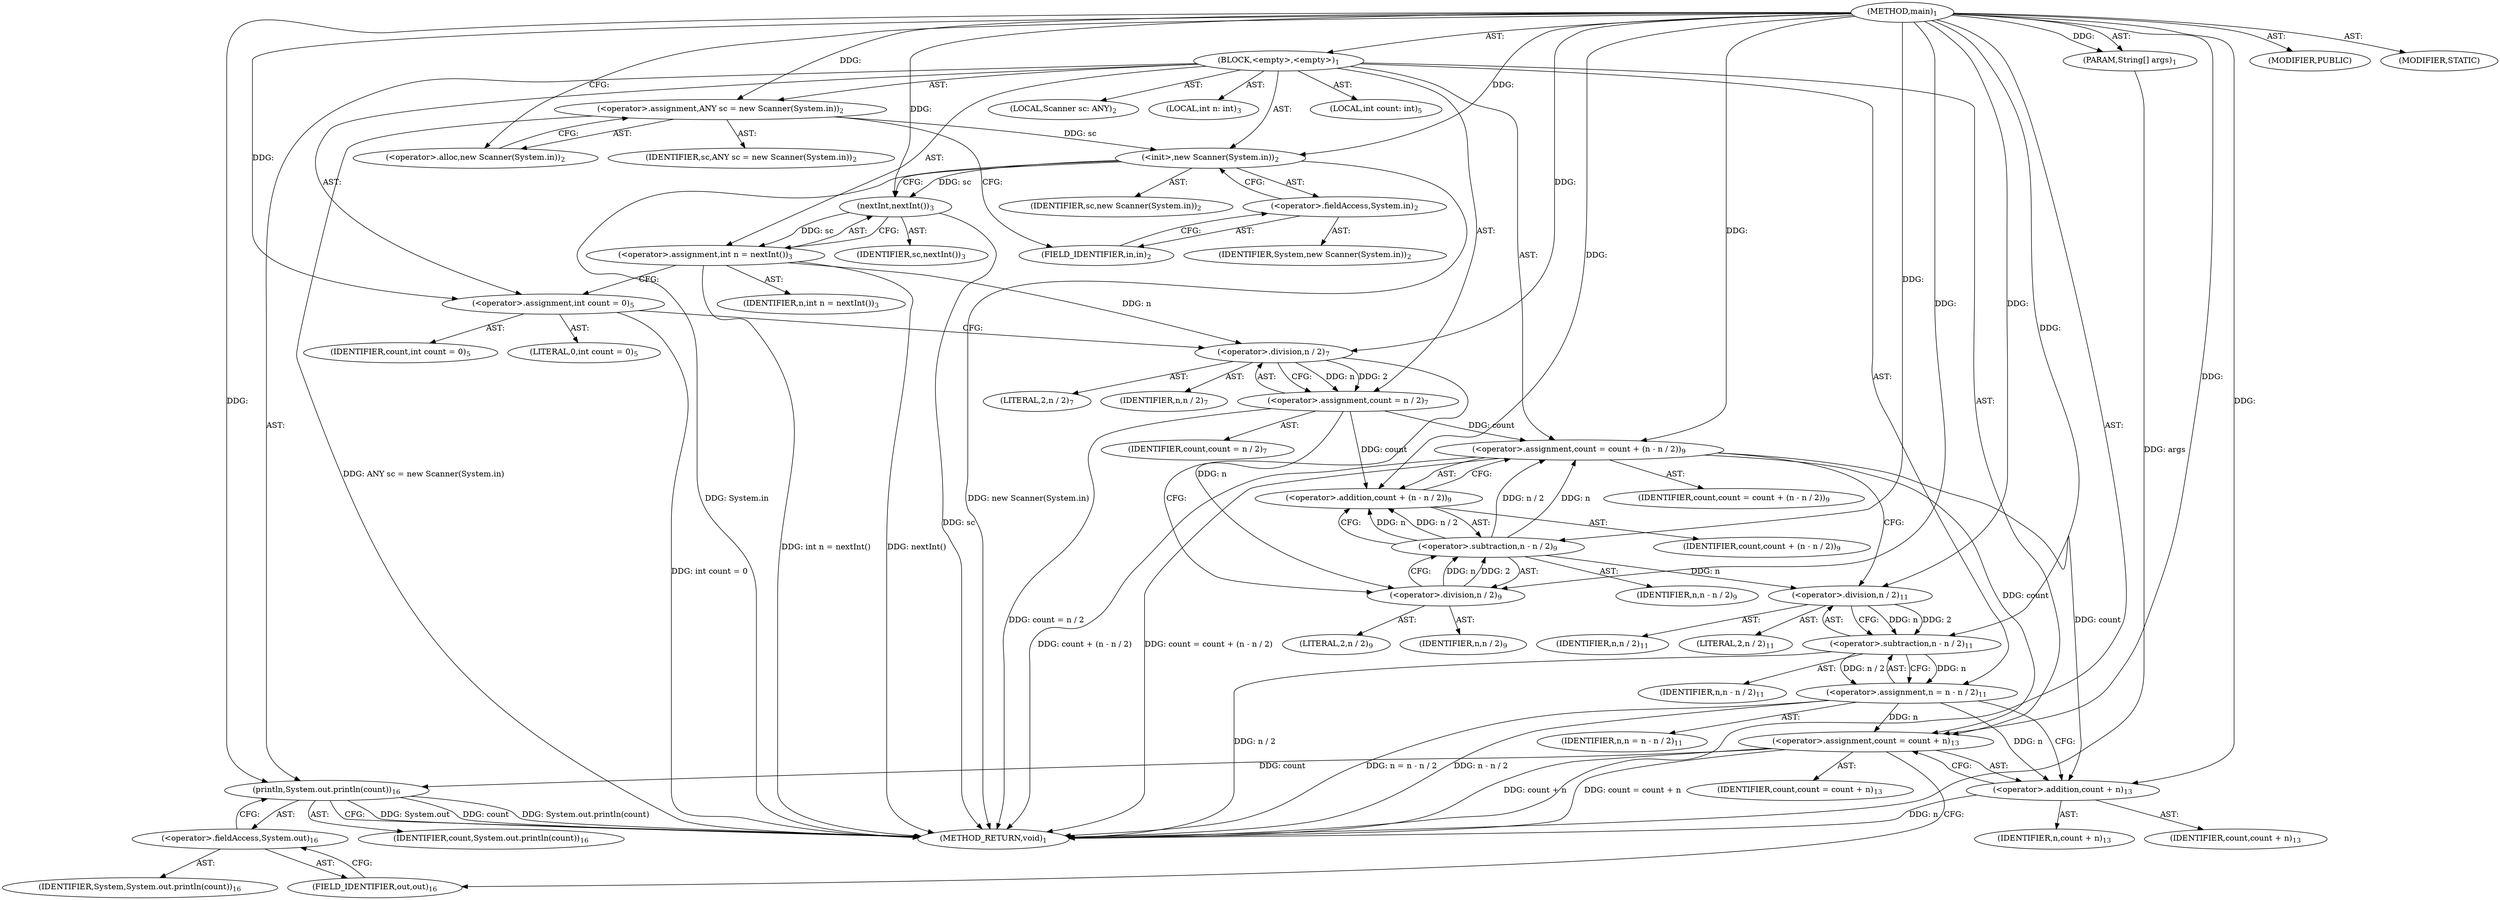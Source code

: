 digraph "main" {  
"19" [label = <(METHOD,main)<SUB>1</SUB>> ]
"20" [label = <(PARAM,String[] args)<SUB>1</SUB>> ]
"21" [label = <(BLOCK,&lt;empty&gt;,&lt;empty&gt;)<SUB>1</SUB>> ]
"4" [label = <(LOCAL,Scanner sc: ANY)<SUB>2</SUB>> ]
"22" [label = <(&lt;operator&gt;.assignment,ANY sc = new Scanner(System.in))<SUB>2</SUB>> ]
"23" [label = <(IDENTIFIER,sc,ANY sc = new Scanner(System.in))<SUB>2</SUB>> ]
"24" [label = <(&lt;operator&gt;.alloc,new Scanner(System.in))<SUB>2</SUB>> ]
"25" [label = <(&lt;init&gt;,new Scanner(System.in))<SUB>2</SUB>> ]
"3" [label = <(IDENTIFIER,sc,new Scanner(System.in))<SUB>2</SUB>> ]
"26" [label = <(&lt;operator&gt;.fieldAccess,System.in)<SUB>2</SUB>> ]
"27" [label = <(IDENTIFIER,System,new Scanner(System.in))<SUB>2</SUB>> ]
"28" [label = <(FIELD_IDENTIFIER,in,in)<SUB>2</SUB>> ]
"29" [label = <(LOCAL,int n: int)<SUB>3</SUB>> ]
"30" [label = <(&lt;operator&gt;.assignment,int n = nextInt())<SUB>3</SUB>> ]
"31" [label = <(IDENTIFIER,n,int n = nextInt())<SUB>3</SUB>> ]
"32" [label = <(nextInt,nextInt())<SUB>3</SUB>> ]
"33" [label = <(IDENTIFIER,sc,nextInt())<SUB>3</SUB>> ]
"34" [label = <(LOCAL,int count: int)<SUB>5</SUB>> ]
"35" [label = <(&lt;operator&gt;.assignment,int count = 0)<SUB>5</SUB>> ]
"36" [label = <(IDENTIFIER,count,int count = 0)<SUB>5</SUB>> ]
"37" [label = <(LITERAL,0,int count = 0)<SUB>5</SUB>> ]
"38" [label = <(&lt;operator&gt;.assignment,count = n / 2)<SUB>7</SUB>> ]
"39" [label = <(IDENTIFIER,count,count = n / 2)<SUB>7</SUB>> ]
"40" [label = <(&lt;operator&gt;.division,n / 2)<SUB>7</SUB>> ]
"41" [label = <(IDENTIFIER,n,n / 2)<SUB>7</SUB>> ]
"42" [label = <(LITERAL,2,n / 2)<SUB>7</SUB>> ]
"43" [label = <(&lt;operator&gt;.assignment,count = count + (n - n / 2))<SUB>9</SUB>> ]
"44" [label = <(IDENTIFIER,count,count = count + (n - n / 2))<SUB>9</SUB>> ]
"45" [label = <(&lt;operator&gt;.addition,count + (n - n / 2))<SUB>9</SUB>> ]
"46" [label = <(IDENTIFIER,count,count + (n - n / 2))<SUB>9</SUB>> ]
"47" [label = <(&lt;operator&gt;.subtraction,n - n / 2)<SUB>9</SUB>> ]
"48" [label = <(IDENTIFIER,n,n - n / 2)<SUB>9</SUB>> ]
"49" [label = <(&lt;operator&gt;.division,n / 2)<SUB>9</SUB>> ]
"50" [label = <(IDENTIFIER,n,n / 2)<SUB>9</SUB>> ]
"51" [label = <(LITERAL,2,n / 2)<SUB>9</SUB>> ]
"52" [label = <(&lt;operator&gt;.assignment,n = n - n / 2)<SUB>11</SUB>> ]
"53" [label = <(IDENTIFIER,n,n = n - n / 2)<SUB>11</SUB>> ]
"54" [label = <(&lt;operator&gt;.subtraction,n - n / 2)<SUB>11</SUB>> ]
"55" [label = <(IDENTIFIER,n,n - n / 2)<SUB>11</SUB>> ]
"56" [label = <(&lt;operator&gt;.division,n / 2)<SUB>11</SUB>> ]
"57" [label = <(IDENTIFIER,n,n / 2)<SUB>11</SUB>> ]
"58" [label = <(LITERAL,2,n / 2)<SUB>11</SUB>> ]
"59" [label = <(&lt;operator&gt;.assignment,count = count + n)<SUB>13</SUB>> ]
"60" [label = <(IDENTIFIER,count,count = count + n)<SUB>13</SUB>> ]
"61" [label = <(&lt;operator&gt;.addition,count + n)<SUB>13</SUB>> ]
"62" [label = <(IDENTIFIER,count,count + n)<SUB>13</SUB>> ]
"63" [label = <(IDENTIFIER,n,count + n)<SUB>13</SUB>> ]
"64" [label = <(println,System.out.println(count))<SUB>16</SUB>> ]
"65" [label = <(&lt;operator&gt;.fieldAccess,System.out)<SUB>16</SUB>> ]
"66" [label = <(IDENTIFIER,System,System.out.println(count))<SUB>16</SUB>> ]
"67" [label = <(FIELD_IDENTIFIER,out,out)<SUB>16</SUB>> ]
"68" [label = <(IDENTIFIER,count,System.out.println(count))<SUB>16</SUB>> ]
"69" [label = <(MODIFIER,PUBLIC)> ]
"70" [label = <(MODIFIER,STATIC)> ]
"71" [label = <(METHOD_RETURN,void)<SUB>1</SUB>> ]
  "19" -> "20"  [ label = "AST: "] 
  "19" -> "21"  [ label = "AST: "] 
  "19" -> "69"  [ label = "AST: "] 
  "19" -> "70"  [ label = "AST: "] 
  "19" -> "71"  [ label = "AST: "] 
  "21" -> "4"  [ label = "AST: "] 
  "21" -> "22"  [ label = "AST: "] 
  "21" -> "25"  [ label = "AST: "] 
  "21" -> "29"  [ label = "AST: "] 
  "21" -> "30"  [ label = "AST: "] 
  "21" -> "34"  [ label = "AST: "] 
  "21" -> "35"  [ label = "AST: "] 
  "21" -> "38"  [ label = "AST: "] 
  "21" -> "43"  [ label = "AST: "] 
  "21" -> "52"  [ label = "AST: "] 
  "21" -> "59"  [ label = "AST: "] 
  "21" -> "64"  [ label = "AST: "] 
  "22" -> "23"  [ label = "AST: "] 
  "22" -> "24"  [ label = "AST: "] 
  "25" -> "3"  [ label = "AST: "] 
  "25" -> "26"  [ label = "AST: "] 
  "26" -> "27"  [ label = "AST: "] 
  "26" -> "28"  [ label = "AST: "] 
  "30" -> "31"  [ label = "AST: "] 
  "30" -> "32"  [ label = "AST: "] 
  "32" -> "33"  [ label = "AST: "] 
  "35" -> "36"  [ label = "AST: "] 
  "35" -> "37"  [ label = "AST: "] 
  "38" -> "39"  [ label = "AST: "] 
  "38" -> "40"  [ label = "AST: "] 
  "40" -> "41"  [ label = "AST: "] 
  "40" -> "42"  [ label = "AST: "] 
  "43" -> "44"  [ label = "AST: "] 
  "43" -> "45"  [ label = "AST: "] 
  "45" -> "46"  [ label = "AST: "] 
  "45" -> "47"  [ label = "AST: "] 
  "47" -> "48"  [ label = "AST: "] 
  "47" -> "49"  [ label = "AST: "] 
  "49" -> "50"  [ label = "AST: "] 
  "49" -> "51"  [ label = "AST: "] 
  "52" -> "53"  [ label = "AST: "] 
  "52" -> "54"  [ label = "AST: "] 
  "54" -> "55"  [ label = "AST: "] 
  "54" -> "56"  [ label = "AST: "] 
  "56" -> "57"  [ label = "AST: "] 
  "56" -> "58"  [ label = "AST: "] 
  "59" -> "60"  [ label = "AST: "] 
  "59" -> "61"  [ label = "AST: "] 
  "61" -> "62"  [ label = "AST: "] 
  "61" -> "63"  [ label = "AST: "] 
  "64" -> "65"  [ label = "AST: "] 
  "64" -> "68"  [ label = "AST: "] 
  "65" -> "66"  [ label = "AST: "] 
  "65" -> "67"  [ label = "AST: "] 
  "22" -> "28"  [ label = "CFG: "] 
  "25" -> "32"  [ label = "CFG: "] 
  "30" -> "35"  [ label = "CFG: "] 
  "35" -> "40"  [ label = "CFG: "] 
  "38" -> "49"  [ label = "CFG: "] 
  "43" -> "56"  [ label = "CFG: "] 
  "52" -> "61"  [ label = "CFG: "] 
  "59" -> "67"  [ label = "CFG: "] 
  "64" -> "71"  [ label = "CFG: "] 
  "24" -> "22"  [ label = "CFG: "] 
  "26" -> "25"  [ label = "CFG: "] 
  "32" -> "30"  [ label = "CFG: "] 
  "40" -> "38"  [ label = "CFG: "] 
  "45" -> "43"  [ label = "CFG: "] 
  "54" -> "52"  [ label = "CFG: "] 
  "61" -> "59"  [ label = "CFG: "] 
  "65" -> "64"  [ label = "CFG: "] 
  "28" -> "26"  [ label = "CFG: "] 
  "47" -> "45"  [ label = "CFG: "] 
  "56" -> "54"  [ label = "CFG: "] 
  "67" -> "65"  [ label = "CFG: "] 
  "49" -> "47"  [ label = "CFG: "] 
  "19" -> "24"  [ label = "CFG: "] 
  "20" -> "71"  [ label = "DDG: args"] 
  "22" -> "71"  [ label = "DDG: ANY sc = new Scanner(System.in)"] 
  "25" -> "71"  [ label = "DDG: System.in"] 
  "25" -> "71"  [ label = "DDG: new Scanner(System.in)"] 
  "32" -> "71"  [ label = "DDG: sc"] 
  "30" -> "71"  [ label = "DDG: nextInt()"] 
  "30" -> "71"  [ label = "DDG: int n = nextInt()"] 
  "35" -> "71"  [ label = "DDG: int count = 0"] 
  "38" -> "71"  [ label = "DDG: count = n / 2"] 
  "43" -> "71"  [ label = "DDG: count + (n - n / 2)"] 
  "43" -> "71"  [ label = "DDG: count = count + (n - n / 2)"] 
  "54" -> "71"  [ label = "DDG: n / 2"] 
  "52" -> "71"  [ label = "DDG: n - n / 2"] 
  "52" -> "71"  [ label = "DDG: n = n - n / 2"] 
  "61" -> "71"  [ label = "DDG: n"] 
  "59" -> "71"  [ label = "DDG: count + n"] 
  "59" -> "71"  [ label = "DDG: count = count + n"] 
  "64" -> "71"  [ label = "DDG: System.out"] 
  "64" -> "71"  [ label = "DDG: count"] 
  "64" -> "71"  [ label = "DDG: System.out.println(count)"] 
  "19" -> "20"  [ label = "DDG: "] 
  "19" -> "22"  [ label = "DDG: "] 
  "32" -> "30"  [ label = "DDG: sc"] 
  "19" -> "35"  [ label = "DDG: "] 
  "40" -> "38"  [ label = "DDG: n"] 
  "40" -> "38"  [ label = "DDG: 2"] 
  "38" -> "43"  [ label = "DDG: count"] 
  "19" -> "43"  [ label = "DDG: "] 
  "47" -> "43"  [ label = "DDG: n"] 
  "47" -> "43"  [ label = "DDG: n / 2"] 
  "54" -> "52"  [ label = "DDG: n"] 
  "54" -> "52"  [ label = "DDG: n / 2"] 
  "43" -> "59"  [ label = "DDG: count"] 
  "19" -> "59"  [ label = "DDG: "] 
  "52" -> "59"  [ label = "DDG: n"] 
  "22" -> "25"  [ label = "DDG: sc"] 
  "19" -> "25"  [ label = "DDG: "] 
  "59" -> "64"  [ label = "DDG: count"] 
  "19" -> "64"  [ label = "DDG: "] 
  "25" -> "32"  [ label = "DDG: sc"] 
  "19" -> "32"  [ label = "DDG: "] 
  "30" -> "40"  [ label = "DDG: n"] 
  "19" -> "40"  [ label = "DDG: "] 
  "38" -> "45"  [ label = "DDG: count"] 
  "19" -> "45"  [ label = "DDG: "] 
  "47" -> "45"  [ label = "DDG: n"] 
  "47" -> "45"  [ label = "DDG: n / 2"] 
  "56" -> "54"  [ label = "DDG: n"] 
  "19" -> "54"  [ label = "DDG: "] 
  "56" -> "54"  [ label = "DDG: 2"] 
  "43" -> "61"  [ label = "DDG: count"] 
  "19" -> "61"  [ label = "DDG: "] 
  "52" -> "61"  [ label = "DDG: n"] 
  "49" -> "47"  [ label = "DDG: n"] 
  "19" -> "47"  [ label = "DDG: "] 
  "49" -> "47"  [ label = "DDG: 2"] 
  "47" -> "56"  [ label = "DDG: n"] 
  "19" -> "56"  [ label = "DDG: "] 
  "40" -> "49"  [ label = "DDG: n"] 
  "19" -> "49"  [ label = "DDG: "] 
}
